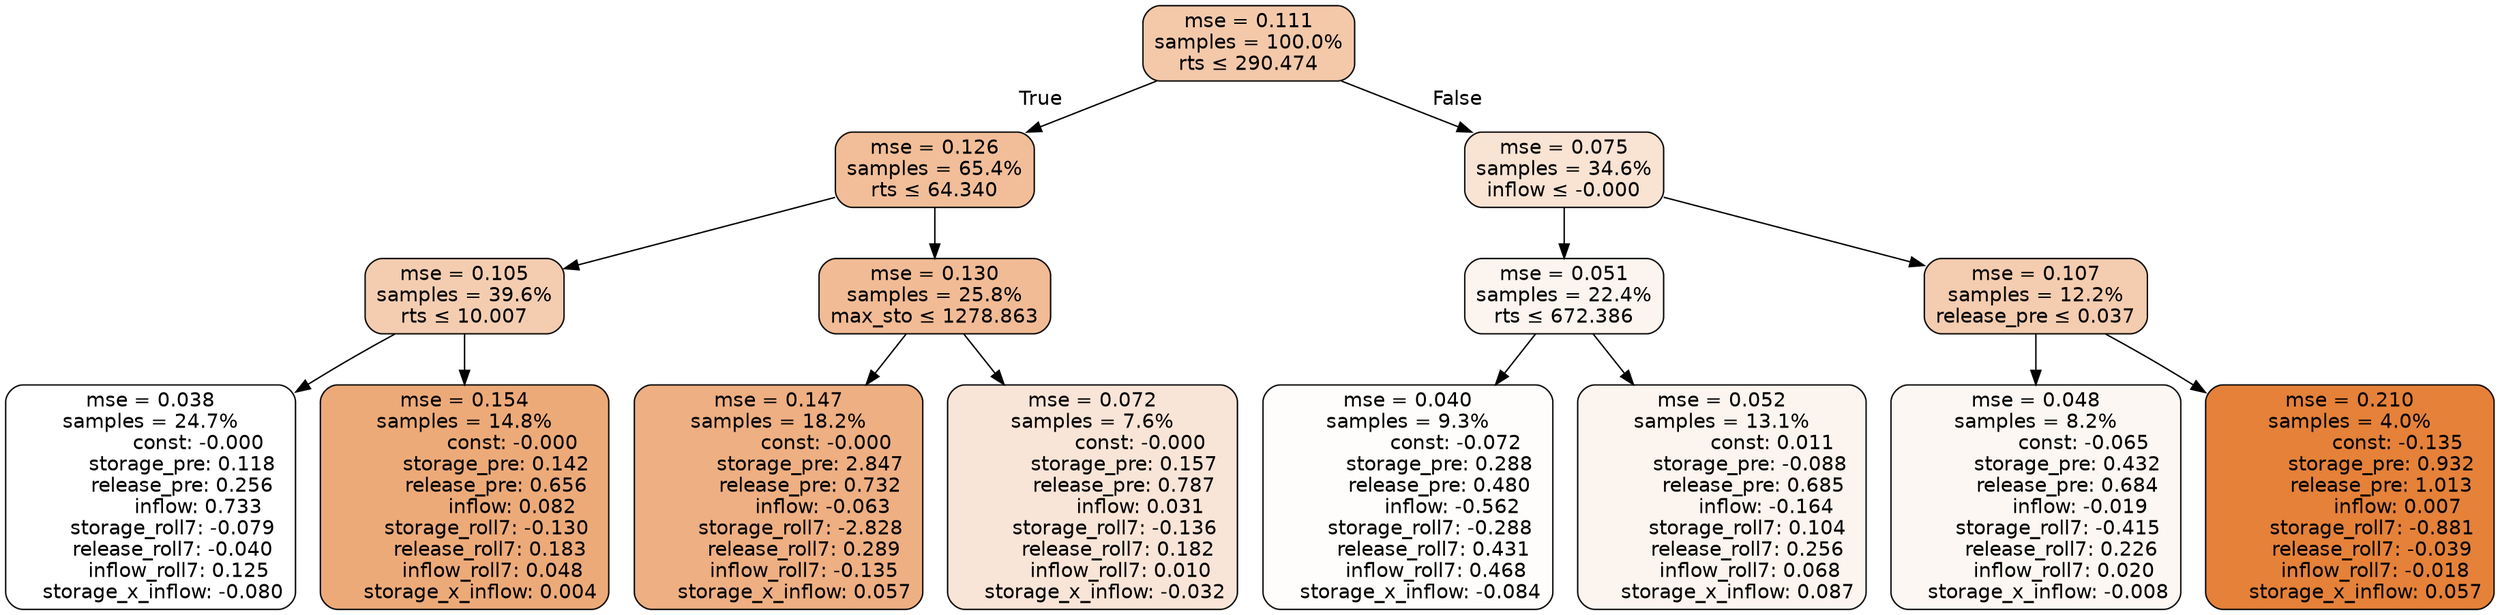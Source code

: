 digraph tree {
bgcolor="transparent"
node [shape=rectangle, style="filled, rounded", color="black", fontname=helvetica] ;
edge [fontname=helvetica] ;
	"0" [label="mse = 0.111
samples = 100.0%
rts &le; 290.474", fillcolor="#f3c9aa"]
	"1" [label="mse = 0.126
samples = 65.4%
rts &le; 64.340", fillcolor="#f1be99"]
	"2" [label="mse = 0.105
samples = 39.6%
rts &le; 10.007", fillcolor="#f4cdb1"]
	"3" [label="mse = 0.038
samples = 24.7%
               const: -0.000
          storage_pre: 0.118
          release_pre: 0.256
               inflow: 0.733
       storage_roll7: -0.079
       release_roll7: -0.040
         inflow_roll7: 0.125
    storage_x_inflow: -0.080", fillcolor="#ffffff"]
	"4" [label="mse = 0.154
samples = 14.8%
               const: -0.000
          storage_pre: 0.142
          release_pre: 0.656
               inflow: 0.082
       storage_roll7: -0.130
        release_roll7: 0.183
         inflow_roll7: 0.048
     storage_x_inflow: 0.004", fillcolor="#edaa79"]
	"5" [label="mse = 0.130
samples = 25.8%
max_sto &le; 1278.863", fillcolor="#f1bb95"]
	"6" [label="mse = 0.147
samples = 18.2%
               const: -0.000
          storage_pre: 2.847
          release_pre: 0.732
              inflow: -0.063
       storage_roll7: -2.828
        release_roll7: 0.289
        inflow_roll7: -0.135
     storage_x_inflow: 0.057", fillcolor="#eeaf82"]
	"7" [label="mse = 0.072
samples = 7.6%
               const: -0.000
          storage_pre: 0.157
          release_pre: 0.787
               inflow: 0.031
       storage_roll7: -0.136
        release_roll7: 0.182
         inflow_roll7: 0.010
    storage_x_inflow: -0.032", fillcolor="#f9e5d7"]
	"8" [label="mse = 0.075
samples = 34.6%
inflow &le; -0.000", fillcolor="#f9e3d3"]
	"9" [label="mse = 0.051
samples = 22.4%
rts &le; 672.386", fillcolor="#fcf4ef"]
	"10" [label="mse = 0.040
samples = 9.3%
               const: -0.072
          storage_pre: 0.288
          release_pre: 0.480
              inflow: -0.562
       storage_roll7: -0.288
        release_roll7: 0.431
         inflow_roll7: 0.468
    storage_x_inflow: -0.084", fillcolor="#fefdfb"]
	"11" [label="mse = 0.052
samples = 13.1%
                const: 0.011
         storage_pre: -0.088
          release_pre: 0.685
              inflow: -0.164
        storage_roll7: 0.104
        release_roll7: 0.256
         inflow_roll7: 0.068
     storage_x_inflow: 0.087", fillcolor="#fcf4ee"]
	"12" [label="mse = 0.107
samples = 12.2%
release_pre &le; 0.037", fillcolor="#f4ccaf"]
	"13" [label="mse = 0.048
samples = 8.2%
               const: -0.065
          storage_pre: 0.432
          release_pre: 0.684
              inflow: -0.019
       storage_roll7: -0.415
        release_roll7: 0.226
         inflow_roll7: 0.020
    storage_x_inflow: -0.008", fillcolor="#fdf7f3"]
	"14" [label="mse = 0.210
samples = 4.0%
               const: -0.135
          storage_pre: 0.932
          release_pre: 1.013
               inflow: 0.007
       storage_roll7: -0.881
       release_roll7: -0.039
        inflow_roll7: -0.018
     storage_x_inflow: 0.057", fillcolor="#e58139"]

	"0" -> "1" [labeldistance=2.5, labelangle=45, headlabel="True"]
	"1" -> "2"
	"2" -> "3"
	"2" -> "4"
	"1" -> "5"
	"5" -> "6"
	"5" -> "7"
	"0" -> "8" [labeldistance=2.5, labelangle=-45, headlabel="False"]
	"8" -> "9"
	"9" -> "10"
	"9" -> "11"
	"8" -> "12"
	"12" -> "13"
	"12" -> "14"
}
